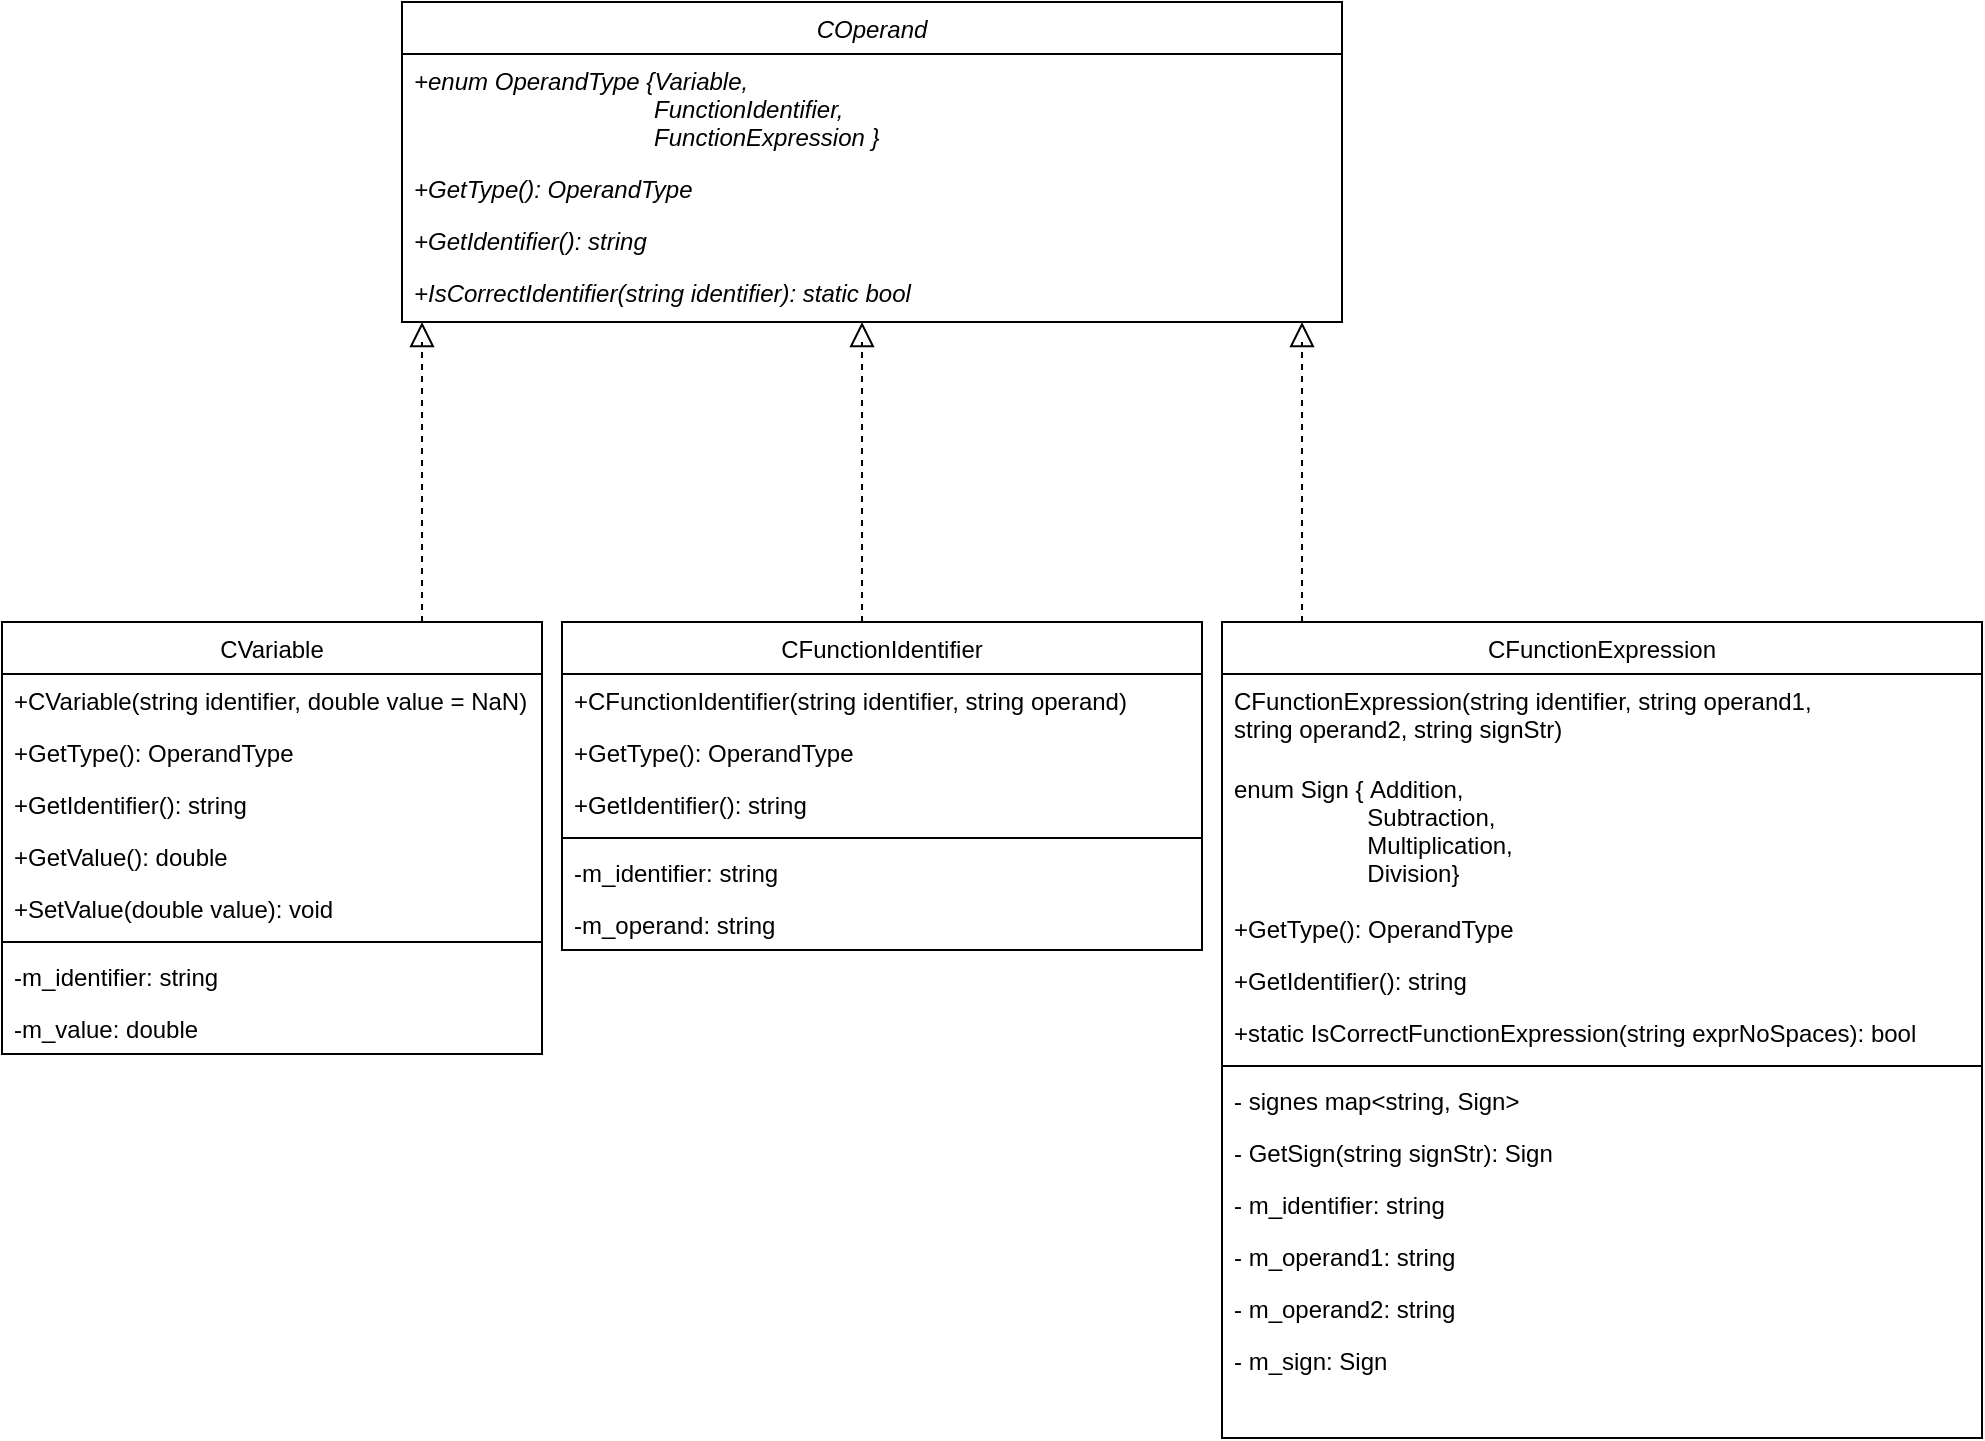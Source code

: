 <mxfile version="26.1.3">
  <diagram id="C5RBs43oDa-KdzZeNtuy" name="Page-1">
    <mxGraphModel dx="1466" dy="844" grid="1" gridSize="10" guides="1" tooltips="1" connect="1" arrows="1" fold="1" page="1" pageScale="1" pageWidth="827" pageHeight="1169" math="0" shadow="0">
      <root>
        <mxCell id="WIyWlLk6GJQsqaUBKTNV-0" />
        <mxCell id="WIyWlLk6GJQsqaUBKTNV-1" parent="WIyWlLk6GJQsqaUBKTNV-0" />
        <mxCell id="zkfFHV4jXpPFQw0GAbJ--0" value="COperand" style="swimlane;fontStyle=2;align=center;verticalAlign=top;childLayout=stackLayout;horizontal=1;startSize=26;horizontalStack=0;resizeParent=1;resizeLast=0;collapsible=1;marginBottom=0;rounded=0;shadow=0;strokeWidth=1;" parent="WIyWlLk6GJQsqaUBKTNV-1" vertex="1">
          <mxGeometry x="220" y="120" width="470" height="160" as="geometry">
            <mxRectangle x="230" y="140" width="160" height="26" as="alternateBounds" />
          </mxGeometry>
        </mxCell>
        <mxCell id="zkfFHV4jXpPFQw0GAbJ--1" value="+enum OperandType {Variable, &#xa;                                    FunctionIdentifier, &#xa;                                    FunctionExpression }" style="text;align=left;verticalAlign=top;spacingLeft=4;spacingRight=4;overflow=hidden;rotatable=0;points=[[0,0.5],[1,0.5]];portConstraint=eastwest;fontStyle=2" parent="zkfFHV4jXpPFQw0GAbJ--0" vertex="1">
          <mxGeometry y="26" width="470" height="54" as="geometry" />
        </mxCell>
        <mxCell id="zkfFHV4jXpPFQw0GAbJ--2" value="+GetType(): OperandType" style="text;align=left;verticalAlign=top;spacingLeft=4;spacingRight=4;overflow=hidden;rotatable=0;points=[[0,0.5],[1,0.5]];portConstraint=eastwest;rounded=0;shadow=0;html=0;fontStyle=2" parent="zkfFHV4jXpPFQw0GAbJ--0" vertex="1">
          <mxGeometry y="80" width="470" height="26" as="geometry" />
        </mxCell>
        <mxCell id="zkfFHV4jXpPFQw0GAbJ--3" value="+GetIdentifier(): string" style="text;align=left;verticalAlign=top;spacingLeft=4;spacingRight=4;overflow=hidden;rotatable=0;points=[[0,0.5],[1,0.5]];portConstraint=eastwest;rounded=0;shadow=0;html=0;fontStyle=2" parent="zkfFHV4jXpPFQw0GAbJ--0" vertex="1">
          <mxGeometry y="106" width="470" height="26" as="geometry" />
        </mxCell>
        <mxCell id="KuuxItnW9gZqLTO0nvzJ-6" value="+IsCorrectIdentifier(string identifier): static bool" style="text;align=left;verticalAlign=top;spacingLeft=4;spacingRight=4;overflow=hidden;rotatable=0;points=[[0,0.5],[1,0.5]];portConstraint=eastwest;rounded=0;shadow=0;html=0;fontStyle=2" vertex="1" parent="zkfFHV4jXpPFQw0GAbJ--0">
          <mxGeometry y="132" width="470" height="26" as="geometry" />
        </mxCell>
        <mxCell id="zkfFHV4jXpPFQw0GAbJ--6" value="CVariable" style="swimlane;fontStyle=0;align=center;verticalAlign=top;childLayout=stackLayout;horizontal=1;startSize=26;horizontalStack=0;resizeParent=1;resizeLast=0;collapsible=1;marginBottom=0;rounded=0;shadow=0;strokeWidth=1;" parent="WIyWlLk6GJQsqaUBKTNV-1" vertex="1">
          <mxGeometry x="20" y="430" width="270" height="216" as="geometry">
            <mxRectangle x="130" y="380" width="160" height="26" as="alternateBounds" />
          </mxGeometry>
        </mxCell>
        <mxCell id="KuuxItnW9gZqLTO0nvzJ-8" value="+CVariable(string identifier, double value = NaN)" style="text;align=left;verticalAlign=top;spacingLeft=4;spacingRight=4;overflow=hidden;rotatable=0;points=[[0,0.5],[1,0.5]];portConstraint=eastwest;rounded=0;shadow=0;html=0;" vertex="1" parent="zkfFHV4jXpPFQw0GAbJ--6">
          <mxGeometry y="26" width="270" height="26" as="geometry" />
        </mxCell>
        <mxCell id="KuuxItnW9gZqLTO0nvzJ-11" value="+GetType(): OperandType" style="text;align=left;verticalAlign=top;spacingLeft=4;spacingRight=4;overflow=hidden;rotatable=0;points=[[0,0.5],[1,0.5]];portConstraint=eastwest;rounded=0;shadow=0;html=0;" vertex="1" parent="zkfFHV4jXpPFQw0GAbJ--6">
          <mxGeometry y="52" width="270" height="26" as="geometry" />
        </mxCell>
        <mxCell id="KuuxItnW9gZqLTO0nvzJ-9" value="+GetIdentifier(): string" style="text;align=left;verticalAlign=top;spacingLeft=4;spacingRight=4;overflow=hidden;rotatable=0;points=[[0,0.5],[1,0.5]];portConstraint=eastwest;rounded=0;shadow=0;html=0;" vertex="1" parent="zkfFHV4jXpPFQw0GAbJ--6">
          <mxGeometry y="78" width="270" height="26" as="geometry" />
        </mxCell>
        <mxCell id="zkfFHV4jXpPFQw0GAbJ--8" value="+GetValue(): double" style="text;align=left;verticalAlign=top;spacingLeft=4;spacingRight=4;overflow=hidden;rotatable=0;points=[[0,0.5],[1,0.5]];portConstraint=eastwest;rounded=0;shadow=0;html=0;" parent="zkfFHV4jXpPFQw0GAbJ--6" vertex="1">
          <mxGeometry y="104" width="270" height="26" as="geometry" />
        </mxCell>
        <mxCell id="KuuxItnW9gZqLTO0nvzJ-12" value="+SetValue(double value): void" style="text;align=left;verticalAlign=top;spacingLeft=4;spacingRight=4;overflow=hidden;rotatable=0;points=[[0,0.5],[1,0.5]];portConstraint=eastwest;rounded=0;shadow=0;html=0;" vertex="1" parent="zkfFHV4jXpPFQw0GAbJ--6">
          <mxGeometry y="130" width="270" height="26" as="geometry" />
        </mxCell>
        <mxCell id="zkfFHV4jXpPFQw0GAbJ--9" value="" style="line;html=1;strokeWidth=1;align=left;verticalAlign=middle;spacingTop=-1;spacingLeft=3;spacingRight=3;rotatable=0;labelPosition=right;points=[];portConstraint=eastwest;" parent="zkfFHV4jXpPFQw0GAbJ--6" vertex="1">
          <mxGeometry y="156" width="270" height="8" as="geometry" />
        </mxCell>
        <mxCell id="zkfFHV4jXpPFQw0GAbJ--10" value="-m_identifier: string" style="text;align=left;verticalAlign=top;spacingLeft=4;spacingRight=4;overflow=hidden;rotatable=0;points=[[0,0.5],[1,0.5]];portConstraint=eastwest;fontStyle=0" parent="zkfFHV4jXpPFQw0GAbJ--6" vertex="1">
          <mxGeometry y="164" width="270" height="26" as="geometry" />
        </mxCell>
        <mxCell id="zkfFHV4jXpPFQw0GAbJ--11" value="-m_value: double" style="text;align=left;verticalAlign=top;spacingLeft=4;spacingRight=4;overflow=hidden;rotatable=0;points=[[0,0.5],[1,0.5]];portConstraint=eastwest;" parent="zkfFHV4jXpPFQw0GAbJ--6" vertex="1">
          <mxGeometry y="190" width="270" height="26" as="geometry" />
        </mxCell>
        <mxCell id="zkfFHV4jXpPFQw0GAbJ--12" value="" style="endArrow=block;endSize=10;endFill=0;shadow=0;strokeWidth=1;rounded=0;curved=0;edgeStyle=elbowEdgeStyle;elbow=vertical;dashed=1;" parent="WIyWlLk6GJQsqaUBKTNV-1" source="zkfFHV4jXpPFQw0GAbJ--6" target="zkfFHV4jXpPFQw0GAbJ--0" edge="1">
          <mxGeometry width="160" relative="1" as="geometry">
            <mxPoint x="200" y="203" as="sourcePoint" />
            <mxPoint x="200" y="203" as="targetPoint" />
            <Array as="points">
              <mxPoint x="230" y="290" />
            </Array>
          </mxGeometry>
        </mxCell>
        <mxCell id="KuuxItnW9gZqLTO0nvzJ-13" value="CFunctionIdentifier" style="swimlane;fontStyle=0;align=center;verticalAlign=top;childLayout=stackLayout;horizontal=1;startSize=26;horizontalStack=0;resizeParent=1;resizeLast=0;collapsible=1;marginBottom=0;rounded=0;shadow=0;strokeWidth=1;" vertex="1" parent="WIyWlLk6GJQsqaUBKTNV-1">
          <mxGeometry x="300" y="430" width="320" height="164" as="geometry">
            <mxRectangle x="130" y="380" width="160" height="26" as="alternateBounds" />
          </mxGeometry>
        </mxCell>
        <mxCell id="KuuxItnW9gZqLTO0nvzJ-14" value="+CFunctionIdentifier(string identifier, string operand)" style="text;align=left;verticalAlign=top;spacingLeft=4;spacingRight=4;overflow=hidden;rotatable=0;points=[[0,0.5],[1,0.5]];portConstraint=eastwest;rounded=0;shadow=0;html=0;" vertex="1" parent="KuuxItnW9gZqLTO0nvzJ-13">
          <mxGeometry y="26" width="320" height="26" as="geometry" />
        </mxCell>
        <mxCell id="KuuxItnW9gZqLTO0nvzJ-15" value="+GetType(): OperandType" style="text;align=left;verticalAlign=top;spacingLeft=4;spacingRight=4;overflow=hidden;rotatable=0;points=[[0,0.5],[1,0.5]];portConstraint=eastwest;rounded=0;shadow=0;html=0;" vertex="1" parent="KuuxItnW9gZqLTO0nvzJ-13">
          <mxGeometry y="52" width="320" height="26" as="geometry" />
        </mxCell>
        <mxCell id="KuuxItnW9gZqLTO0nvzJ-16" value="+GetIdentifier(): string" style="text;align=left;verticalAlign=top;spacingLeft=4;spacingRight=4;overflow=hidden;rotatable=0;points=[[0,0.5],[1,0.5]];portConstraint=eastwest;rounded=0;shadow=0;html=0;" vertex="1" parent="KuuxItnW9gZqLTO0nvzJ-13">
          <mxGeometry y="78" width="320" height="26" as="geometry" />
        </mxCell>
        <mxCell id="KuuxItnW9gZqLTO0nvzJ-19" value="" style="line;html=1;strokeWidth=1;align=left;verticalAlign=middle;spacingTop=-1;spacingLeft=3;spacingRight=3;rotatable=0;labelPosition=right;points=[];portConstraint=eastwest;" vertex="1" parent="KuuxItnW9gZqLTO0nvzJ-13">
          <mxGeometry y="104" width="320" height="8" as="geometry" />
        </mxCell>
        <mxCell id="KuuxItnW9gZqLTO0nvzJ-20" value="-m_identifier: string" style="text;align=left;verticalAlign=top;spacingLeft=4;spacingRight=4;overflow=hidden;rotatable=0;points=[[0,0.5],[1,0.5]];portConstraint=eastwest;fontStyle=0" vertex="1" parent="KuuxItnW9gZqLTO0nvzJ-13">
          <mxGeometry y="112" width="320" height="26" as="geometry" />
        </mxCell>
        <mxCell id="KuuxItnW9gZqLTO0nvzJ-21" value="-m_operand: string" style="text;align=left;verticalAlign=top;spacingLeft=4;spacingRight=4;overflow=hidden;rotatable=0;points=[[0,0.5],[1,0.5]];portConstraint=eastwest;" vertex="1" parent="KuuxItnW9gZqLTO0nvzJ-13">
          <mxGeometry y="138" width="320" height="26" as="geometry" />
        </mxCell>
        <mxCell id="KuuxItnW9gZqLTO0nvzJ-22" value="CFunctionExpression" style="swimlane;fontStyle=0;align=center;verticalAlign=top;childLayout=stackLayout;horizontal=1;startSize=26;horizontalStack=0;resizeParent=1;resizeLast=0;collapsible=1;marginBottom=0;rounded=0;shadow=0;strokeWidth=1;" vertex="1" parent="WIyWlLk6GJQsqaUBKTNV-1">
          <mxGeometry x="630" y="430" width="380" height="408" as="geometry">
            <mxRectangle x="130" y="380" width="160" height="26" as="alternateBounds" />
          </mxGeometry>
        </mxCell>
        <mxCell id="KuuxItnW9gZqLTO0nvzJ-23" value="CFunctionExpression(string identifier, string operand1, &#xa;string operand2, string signStr)" style="text;align=left;verticalAlign=top;spacingLeft=4;spacingRight=4;overflow=hidden;rotatable=0;points=[[0,0.5],[1,0.5]];portConstraint=eastwest;rounded=0;shadow=0;html=0;" vertex="1" parent="KuuxItnW9gZqLTO0nvzJ-22">
          <mxGeometry y="26" width="380" height="44" as="geometry" />
        </mxCell>
        <mxCell id="KuuxItnW9gZqLTO0nvzJ-30" value="enum Sign { Addition,&#xa;                    Subtraction,&#xa;                    Multiplication,&#xa;                    Division}" style="text;align=left;verticalAlign=top;spacingLeft=4;spacingRight=4;overflow=hidden;rotatable=0;points=[[0,0.5],[1,0.5]];portConstraint=eastwest;rounded=0;shadow=0;html=0;" vertex="1" parent="KuuxItnW9gZqLTO0nvzJ-22">
          <mxGeometry y="70" width="380" height="70" as="geometry" />
        </mxCell>
        <mxCell id="KuuxItnW9gZqLTO0nvzJ-24" value="+GetType(): OperandType" style="text;align=left;verticalAlign=top;spacingLeft=4;spacingRight=4;overflow=hidden;rotatable=0;points=[[0,0.5],[1,0.5]];portConstraint=eastwest;rounded=0;shadow=0;html=0;" vertex="1" parent="KuuxItnW9gZqLTO0nvzJ-22">
          <mxGeometry y="140" width="380" height="26" as="geometry" />
        </mxCell>
        <mxCell id="KuuxItnW9gZqLTO0nvzJ-25" value="+GetIdentifier(): string" style="text;align=left;verticalAlign=top;spacingLeft=4;spacingRight=4;overflow=hidden;rotatable=0;points=[[0,0.5],[1,0.5]];portConstraint=eastwest;rounded=0;shadow=0;html=0;" vertex="1" parent="KuuxItnW9gZqLTO0nvzJ-22">
          <mxGeometry y="166" width="380" height="26" as="geometry" />
        </mxCell>
        <mxCell id="KuuxItnW9gZqLTO0nvzJ-31" value="+static IsCorrectFunctionExpression(string exprNoSpaces): bool" style="text;align=left;verticalAlign=top;spacingLeft=4;spacingRight=4;overflow=hidden;rotatable=0;points=[[0,0.5],[1,0.5]];portConstraint=eastwest;rounded=0;shadow=0;html=0;" vertex="1" parent="KuuxItnW9gZqLTO0nvzJ-22">
          <mxGeometry y="192" width="380" height="26" as="geometry" />
        </mxCell>
        <mxCell id="KuuxItnW9gZqLTO0nvzJ-26" value="" style="line;html=1;strokeWidth=1;align=left;verticalAlign=middle;spacingTop=-1;spacingLeft=3;spacingRight=3;rotatable=0;labelPosition=right;points=[];portConstraint=eastwest;" vertex="1" parent="KuuxItnW9gZqLTO0nvzJ-22">
          <mxGeometry y="218" width="380" height="8" as="geometry" />
        </mxCell>
        <mxCell id="KuuxItnW9gZqLTO0nvzJ-27" value="- signes map&lt;string, Sign&gt;" style="text;align=left;verticalAlign=top;spacingLeft=4;spacingRight=4;overflow=hidden;rotatable=0;points=[[0,0.5],[1,0.5]];portConstraint=eastwest;fontStyle=0" vertex="1" parent="KuuxItnW9gZqLTO0nvzJ-22">
          <mxGeometry y="226" width="380" height="26" as="geometry" />
        </mxCell>
        <mxCell id="KuuxItnW9gZqLTO0nvzJ-33" value="- GetSign(string signStr): Sign " style="text;align=left;verticalAlign=top;spacingLeft=4;spacingRight=4;overflow=hidden;rotatable=0;points=[[0,0.5],[1,0.5]];portConstraint=eastwest;fontStyle=0" vertex="1" parent="KuuxItnW9gZqLTO0nvzJ-22">
          <mxGeometry y="252" width="380" height="26" as="geometry" />
        </mxCell>
        <mxCell id="KuuxItnW9gZqLTO0nvzJ-28" value="- m_identifier: string" style="text;align=left;verticalAlign=top;spacingLeft=4;spacingRight=4;overflow=hidden;rotatable=0;points=[[0,0.5],[1,0.5]];portConstraint=eastwest;" vertex="1" parent="KuuxItnW9gZqLTO0nvzJ-22">
          <mxGeometry y="278" width="380" height="26" as="geometry" />
        </mxCell>
        <mxCell id="KuuxItnW9gZqLTO0nvzJ-34" value="- m_operand1: string " style="text;align=left;verticalAlign=top;spacingLeft=4;spacingRight=4;overflow=hidden;rotatable=0;points=[[0,0.5],[1,0.5]];portConstraint=eastwest;fontStyle=0" vertex="1" parent="KuuxItnW9gZqLTO0nvzJ-22">
          <mxGeometry y="304" width="380" height="26" as="geometry" />
        </mxCell>
        <mxCell id="KuuxItnW9gZqLTO0nvzJ-35" value="- m_operand2: string" style="text;align=left;verticalAlign=top;spacingLeft=4;spacingRight=4;overflow=hidden;rotatable=0;points=[[0,0.5],[1,0.5]];portConstraint=eastwest;" vertex="1" parent="KuuxItnW9gZqLTO0nvzJ-22">
          <mxGeometry y="330" width="380" height="26" as="geometry" />
        </mxCell>
        <mxCell id="KuuxItnW9gZqLTO0nvzJ-36" value="- m_sign: Sign" style="text;align=left;verticalAlign=top;spacingLeft=4;spacingRight=4;overflow=hidden;rotatable=0;points=[[0,0.5],[1,0.5]];portConstraint=eastwest;" vertex="1" parent="KuuxItnW9gZqLTO0nvzJ-22">
          <mxGeometry y="356" width="380" height="26" as="geometry" />
        </mxCell>
        <mxCell id="KuuxItnW9gZqLTO0nvzJ-37" value="" style="endArrow=block;endSize=10;endFill=0;shadow=0;strokeWidth=1;rounded=0;curved=0;edgeStyle=elbowEdgeStyle;elbow=vertical;dashed=1;" edge="1" parent="WIyWlLk6GJQsqaUBKTNV-1">
          <mxGeometry width="160" relative="1" as="geometry">
            <mxPoint x="450" y="430" as="sourcePoint" />
            <mxPoint x="450" y="280" as="targetPoint" />
            <Array as="points">
              <mxPoint x="450" y="290" />
            </Array>
          </mxGeometry>
        </mxCell>
        <mxCell id="KuuxItnW9gZqLTO0nvzJ-38" value="" style="endArrow=block;endSize=10;endFill=0;shadow=0;strokeWidth=1;rounded=0;curved=0;edgeStyle=elbowEdgeStyle;elbow=vertical;dashed=1;" edge="1" parent="WIyWlLk6GJQsqaUBKTNV-1">
          <mxGeometry width="160" relative="1" as="geometry">
            <mxPoint x="670" y="430" as="sourcePoint" />
            <mxPoint x="670" y="280" as="targetPoint" />
            <Array as="points">
              <mxPoint x="670" y="290" />
            </Array>
          </mxGeometry>
        </mxCell>
      </root>
    </mxGraphModel>
  </diagram>
</mxfile>
